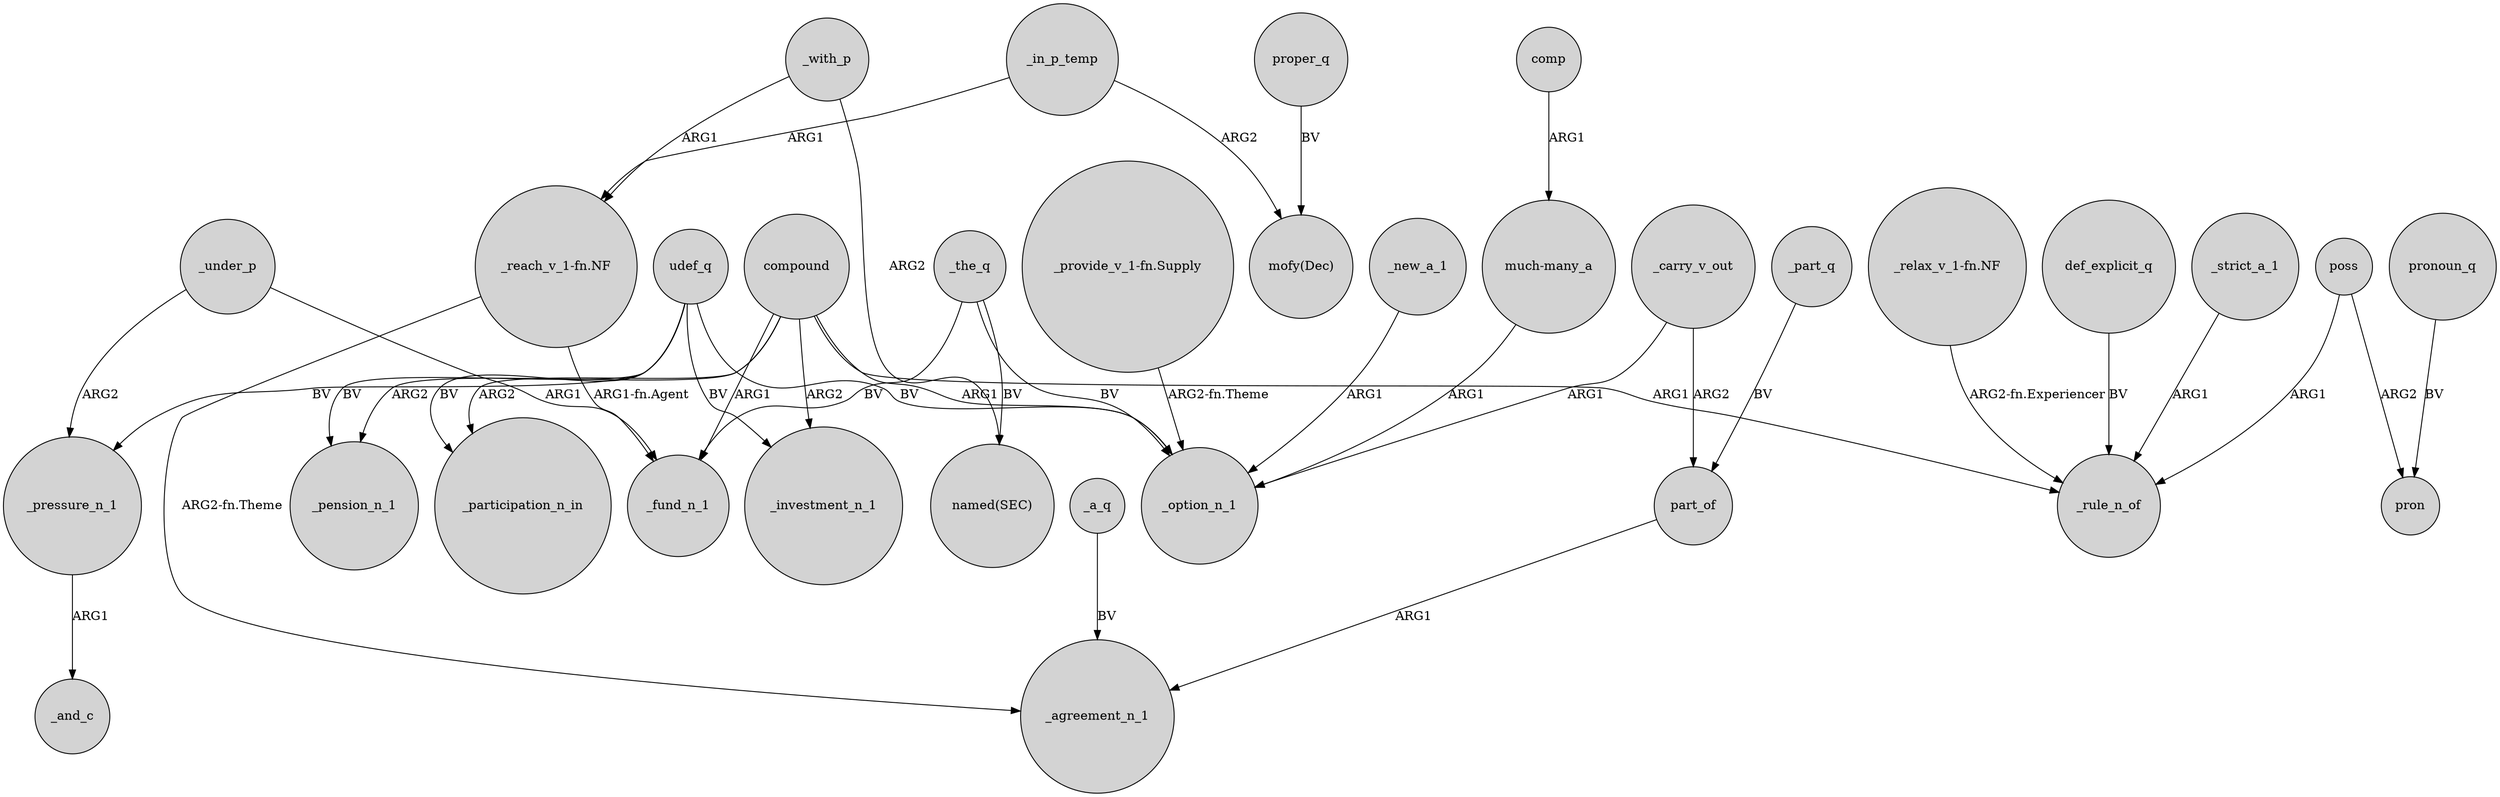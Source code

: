 digraph {
	node [shape=circle style=filled]
	_carry_v_out -> _option_n_1 [label=ARG1]
	udef_q -> _pressure_n_1 [label=BV]
	def_explicit_q -> _rule_n_of [label=BV]
	"_provide_v_1-fn.Supply" -> _option_n_1 [label="ARG2-fn.Theme"]
	_carry_v_out -> part_of [label=ARG2]
	poss -> pron [label=ARG2]
	udef_q -> _option_n_1 [label=BV]
	_under_p -> _pressure_n_1 [label=ARG2]
	_the_q -> _option_n_1 [label=BV]
	part_of -> _agreement_n_1 [label=ARG1]
	compound -> _rule_n_of [label=ARG1]
	_pressure_n_1 -> _and_c [label=ARG1]
	proper_q -> "mofy(Dec)" [label=BV]
	_strict_a_1 -> _rule_n_of [label=ARG1]
	_in_p_temp -> "_reach_v_1-fn.NF" [label=ARG1]
	compound -> _investment_n_1 [label=ARG2]
	_in_p_temp -> "mofy(Dec)" [label=ARG2]
	compound -> _pension_n_1 [label=ARG2]
	_under_p -> _fund_n_1 [label=ARG1]
	compound -> _participation_n_in [label=ARG2]
	compound -> _option_n_1 [label=ARG1]
	"_reach_v_1-fn.NF" -> _fund_n_1 [label="ARG1-fn.Agent"]
	_new_a_1 -> _option_n_1 [label=ARG1]
	_the_q -> _fund_n_1 [label=BV]
	_part_q -> part_of [label=BV]
	_the_q -> "named(SEC)" [label=BV]
	pronoun_q -> pron [label=BV]
	comp -> "much-many_a" [label=ARG1]
	udef_q -> _pension_n_1 [label=BV]
	_a_q -> _agreement_n_1 [label=BV]
	"_relax_v_1-fn.NF" -> _rule_n_of [label="ARG2-fn.Experiencer"]
	"much-many_a" -> _option_n_1 [label=ARG1]
	poss -> _rule_n_of [label=ARG1]
	udef_q -> _investment_n_1 [label=BV]
	udef_q -> _participation_n_in [label=BV]
	_with_p -> "_reach_v_1-fn.NF" [label=ARG1]
	_with_p -> "named(SEC)" [label=ARG2]
	"_reach_v_1-fn.NF" -> _agreement_n_1 [label="ARG2-fn.Theme"]
	compound -> _fund_n_1 [label=ARG1]
}
